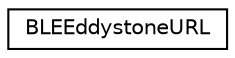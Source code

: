 digraph "Graphical Class Hierarchy"
{
  edge [fontname="Helvetica",fontsize="10",labelfontname="Helvetica",labelfontsize="10"];
  node [fontname="Helvetica",fontsize="10",shape=record];
  rankdir="LR";
  Node0 [label="BLEEddystoneURL",height=0.2,width=0.4,color="black", fillcolor="white", style="filled",URL="$class_b_l_e_eddystone_u_r_l.html",tooltip="Representation of a beacon. See: "];
}
